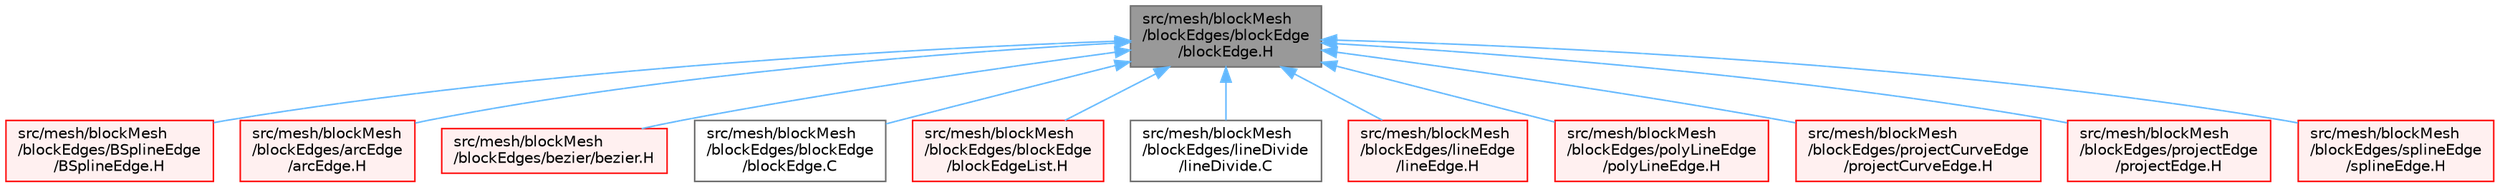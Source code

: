 digraph "src/mesh/blockMesh/blockEdges/blockEdge/blockEdge.H"
{
 // LATEX_PDF_SIZE
  bgcolor="transparent";
  edge [fontname=Helvetica,fontsize=10,labelfontname=Helvetica,labelfontsize=10];
  node [fontname=Helvetica,fontsize=10,shape=box,height=0.2,width=0.4];
  Node1 [id="Node000001",label="src/mesh/blockMesh\l/blockEdges/blockEdge\l/blockEdge.H",height=0.2,width=0.4,color="gray40", fillcolor="grey60", style="filled", fontcolor="black",tooltip=" "];
  Node1 -> Node2 [id="edge1_Node000001_Node000002",dir="back",color="steelblue1",style="solid",tooltip=" "];
  Node2 [id="Node000002",label="src/mesh/blockMesh\l/blockEdges/BSplineEdge\l/BSplineEdge.H",height=0.2,width=0.4,color="red", fillcolor="#FFF0F0", style="filled",URL="$BSplineEdge_8H.html",tooltip=" "];
  Node1 -> Node4 [id="edge2_Node000001_Node000004",dir="back",color="steelblue1",style="solid",tooltip=" "];
  Node4 [id="Node000004",label="src/mesh/blockMesh\l/blockEdges/arcEdge\l/arcEdge.H",height=0.2,width=0.4,color="red", fillcolor="#FFF0F0", style="filled",URL="$arcEdge_8H.html",tooltip=" "];
  Node1 -> Node6 [id="edge3_Node000001_Node000006",dir="back",color="steelblue1",style="solid",tooltip=" "];
  Node6 [id="Node000006",label="src/mesh/blockMesh\l/blockEdges/bezier/bezier.H",height=0.2,width=0.4,color="red", fillcolor="#FFF0F0", style="filled",URL="$bezier_8H.html",tooltip=" "];
  Node1 -> Node8 [id="edge4_Node000001_Node000008",dir="back",color="steelblue1",style="solid",tooltip=" "];
  Node8 [id="Node000008",label="src/mesh/blockMesh\l/blockEdges/blockEdge\l/blockEdge.C",height=0.2,width=0.4,color="grey40", fillcolor="white", style="filled",URL="$blockEdge_8C.html",tooltip=" "];
  Node1 -> Node9 [id="edge5_Node000001_Node000009",dir="back",color="steelblue1",style="solid",tooltip=" "];
  Node9 [id="Node000009",label="src/mesh/blockMesh\l/blockEdges/blockEdge\l/blockEdgeList.H",height=0.2,width=0.4,color="red", fillcolor="#FFF0F0", style="filled",URL="$blockEdgeList_8H.html",tooltip=" "];
  Node1 -> Node31 [id="edge6_Node000001_Node000031",dir="back",color="steelblue1",style="solid",tooltip=" "];
  Node31 [id="Node000031",label="src/mesh/blockMesh\l/blockEdges/lineDivide\l/lineDivide.C",height=0.2,width=0.4,color="grey40", fillcolor="white", style="filled",URL="$lineDivide_8C.html",tooltip=" "];
  Node1 -> Node32 [id="edge7_Node000001_Node000032",dir="back",color="steelblue1",style="solid",tooltip=" "];
  Node32 [id="Node000032",label="src/mesh/blockMesh\l/blockEdges/lineEdge\l/lineEdge.H",height=0.2,width=0.4,color="red", fillcolor="#FFF0F0", style="filled",URL="$lineEdge_8H.html",tooltip=" "];
  Node1 -> Node34 [id="edge8_Node000001_Node000034",dir="back",color="steelblue1",style="solid",tooltip=" "];
  Node34 [id="Node000034",label="src/mesh/blockMesh\l/blockEdges/polyLineEdge\l/polyLineEdge.H",height=0.2,width=0.4,color="red", fillcolor="#FFF0F0", style="filled",URL="$polyLineEdge_8H.html",tooltip=" "];
  Node1 -> Node36 [id="edge9_Node000001_Node000036",dir="back",color="steelblue1",style="solid",tooltip=" "];
  Node36 [id="Node000036",label="src/mesh/blockMesh\l/blockEdges/projectCurveEdge\l/projectCurveEdge.H",height=0.2,width=0.4,color="red", fillcolor="#FFF0F0", style="filled",URL="$projectCurveEdge_8H.html",tooltip=" "];
  Node1 -> Node38 [id="edge10_Node000001_Node000038",dir="back",color="steelblue1",style="solid",tooltip=" "];
  Node38 [id="Node000038",label="src/mesh/blockMesh\l/blockEdges/projectEdge\l/projectEdge.H",height=0.2,width=0.4,color="red", fillcolor="#FFF0F0", style="filled",URL="$projectEdge_8H.html",tooltip=" "];
  Node1 -> Node40 [id="edge11_Node000001_Node000040",dir="back",color="steelblue1",style="solid",tooltip=" "];
  Node40 [id="Node000040",label="src/mesh/blockMesh\l/blockEdges/splineEdge\l/splineEdge.H",height=0.2,width=0.4,color="red", fillcolor="#FFF0F0", style="filled",URL="$splineEdge_8H.html",tooltip=" "];
}
